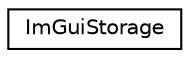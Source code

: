 digraph "Graphical Class Hierarchy"
{
  edge [fontname="Helvetica",fontsize="10",labelfontname="Helvetica",labelfontsize="10"];
  node [fontname="Helvetica",fontsize="10",shape=record];
  rankdir="LR";
  Node0 [label="ImGuiStorage",height=0.2,width=0.4,color="black", fillcolor="white", style="filled",URL="$structImGuiStorage.html"];
}
